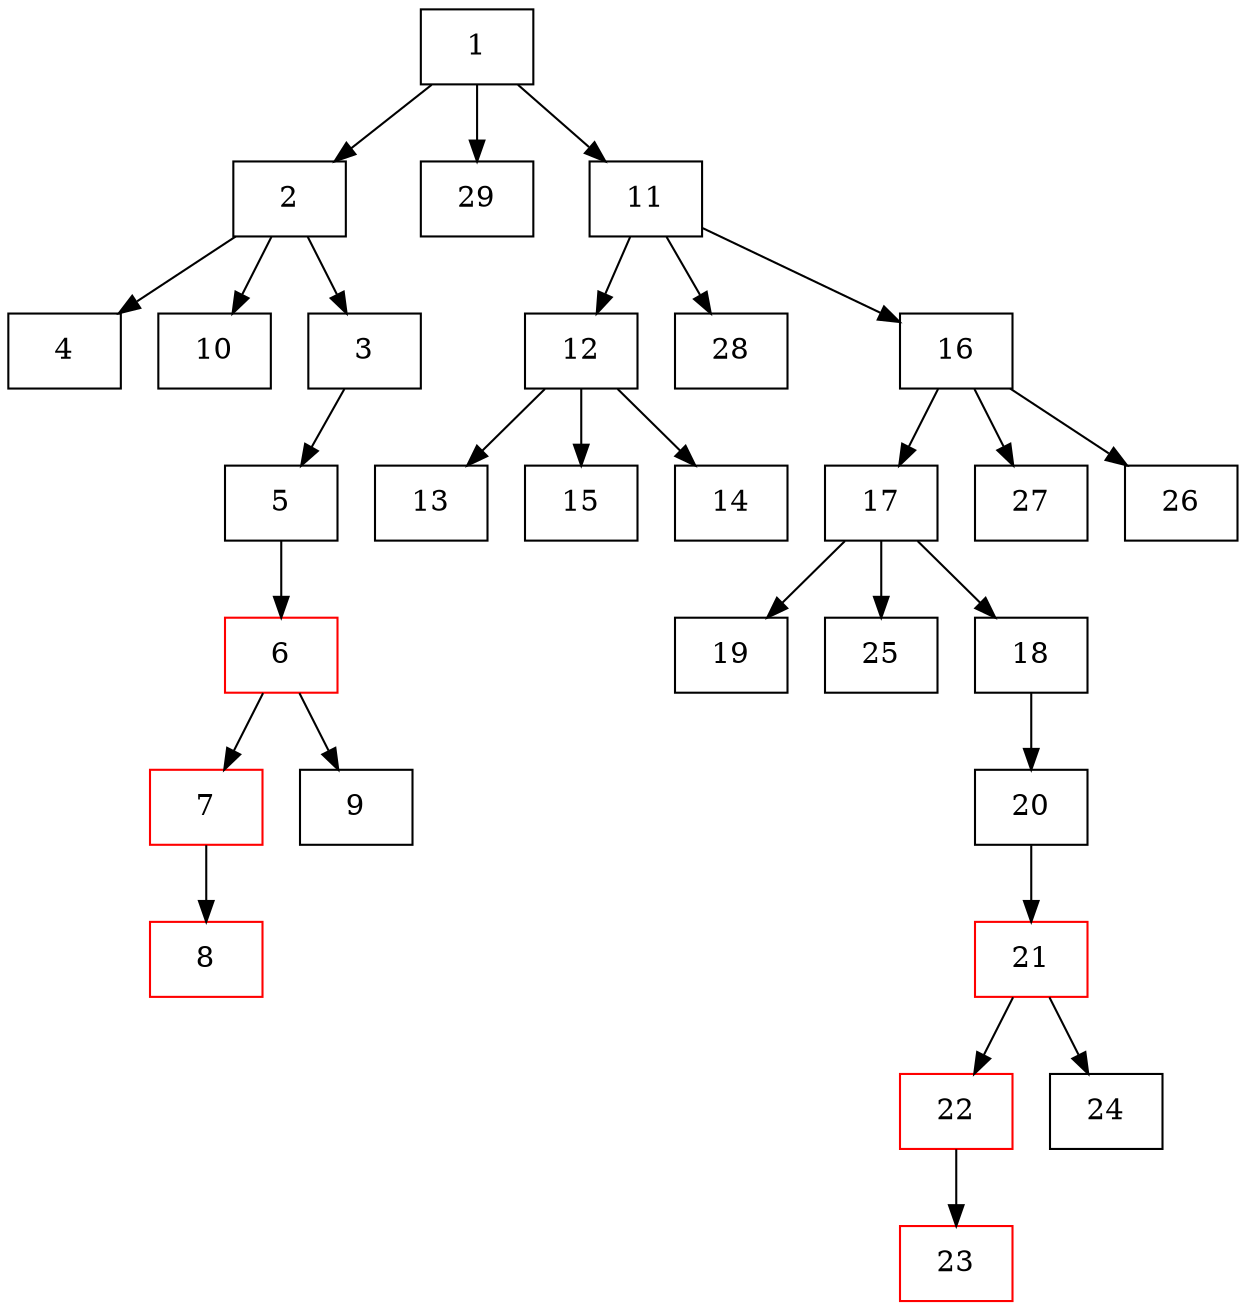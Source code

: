 digraph "dom tree for'modbusSlaveParseFrame' function" {
	1 [shape=record, label="1",id=1,level=1];
	1 -> 2;
		2 [shape=record, label="2",id=2,level=2];
		2 -> 4;
			4 [shape=record, label="4",id=4,level=3];
		2 -> 10;
			10 [shape=record, label="10",id=10,level=3];
		2 -> 3;
			3 [shape=record, label="3",id=3,level=3];
			3 -> 5;
				5 [shape=record, label="5",id=5,level=4];
				5 -> 6;
					6 [shape=record, label="6",id=6,level=5,color=red];
					6 -> 7;
						7 [shape=record, label="7",id=7,level=6,color=red];
						7 -> 8;
							8 [shape=record, label="8",id=8,level=7,color=red];
					6 -> 9;
						9 [shape=record, label="9",id=9,level=6];
	1 -> 29;
		29 [shape=record, label="29",id=29,level=2];
	1 -> 11;
		11 [shape=record, label="11",id=11,level=2];
		11 -> 12;
			12 [shape=record, label="12",id=12,level=3];
			12 -> 13;
				13 [shape=record, label="13",id=13,level=4];
			12 -> 15;
				15 [shape=record, label="15",id=15,level=4];
			12 -> 14;
				14 [shape=record, label="14",id=14,level=4];
		11 -> 28;
			28 [shape=record, label="28",id=28,level=3];
		11 -> 16;
			16 [shape=record, label="16",id=16,level=3];
			16 -> 17;
				17 [shape=record, label="17",id=17,level=4];
				17 -> 19;
					19 [shape=record, label="19",id=19,level=5];
				17 -> 25;
					25 [shape=record, label="25",id=25,level=5];
				17 -> 18;
					18 [shape=record, label="18",id=18,level=5];
					18 -> 20;
						20 [shape=record, label="20",id=20,level=6];
						20 -> 21;
							21 [shape=record, label="21",id=21,level=7,color=red];
							21 -> 22;
								22 [shape=record, label="22",id=22,level=8,color=red];
								22 -> 23;
									23 [shape=record, label="23",id=23,level=9,color=red];
							21 -> 24;
								24 [shape=record, label="24",id=24,level=8];
			16 -> 27;
				27 [shape=record, label="27",id=27,level=4];
			16 -> 26;
				26 [shape=record, label="26",id=26,level=4];
}
